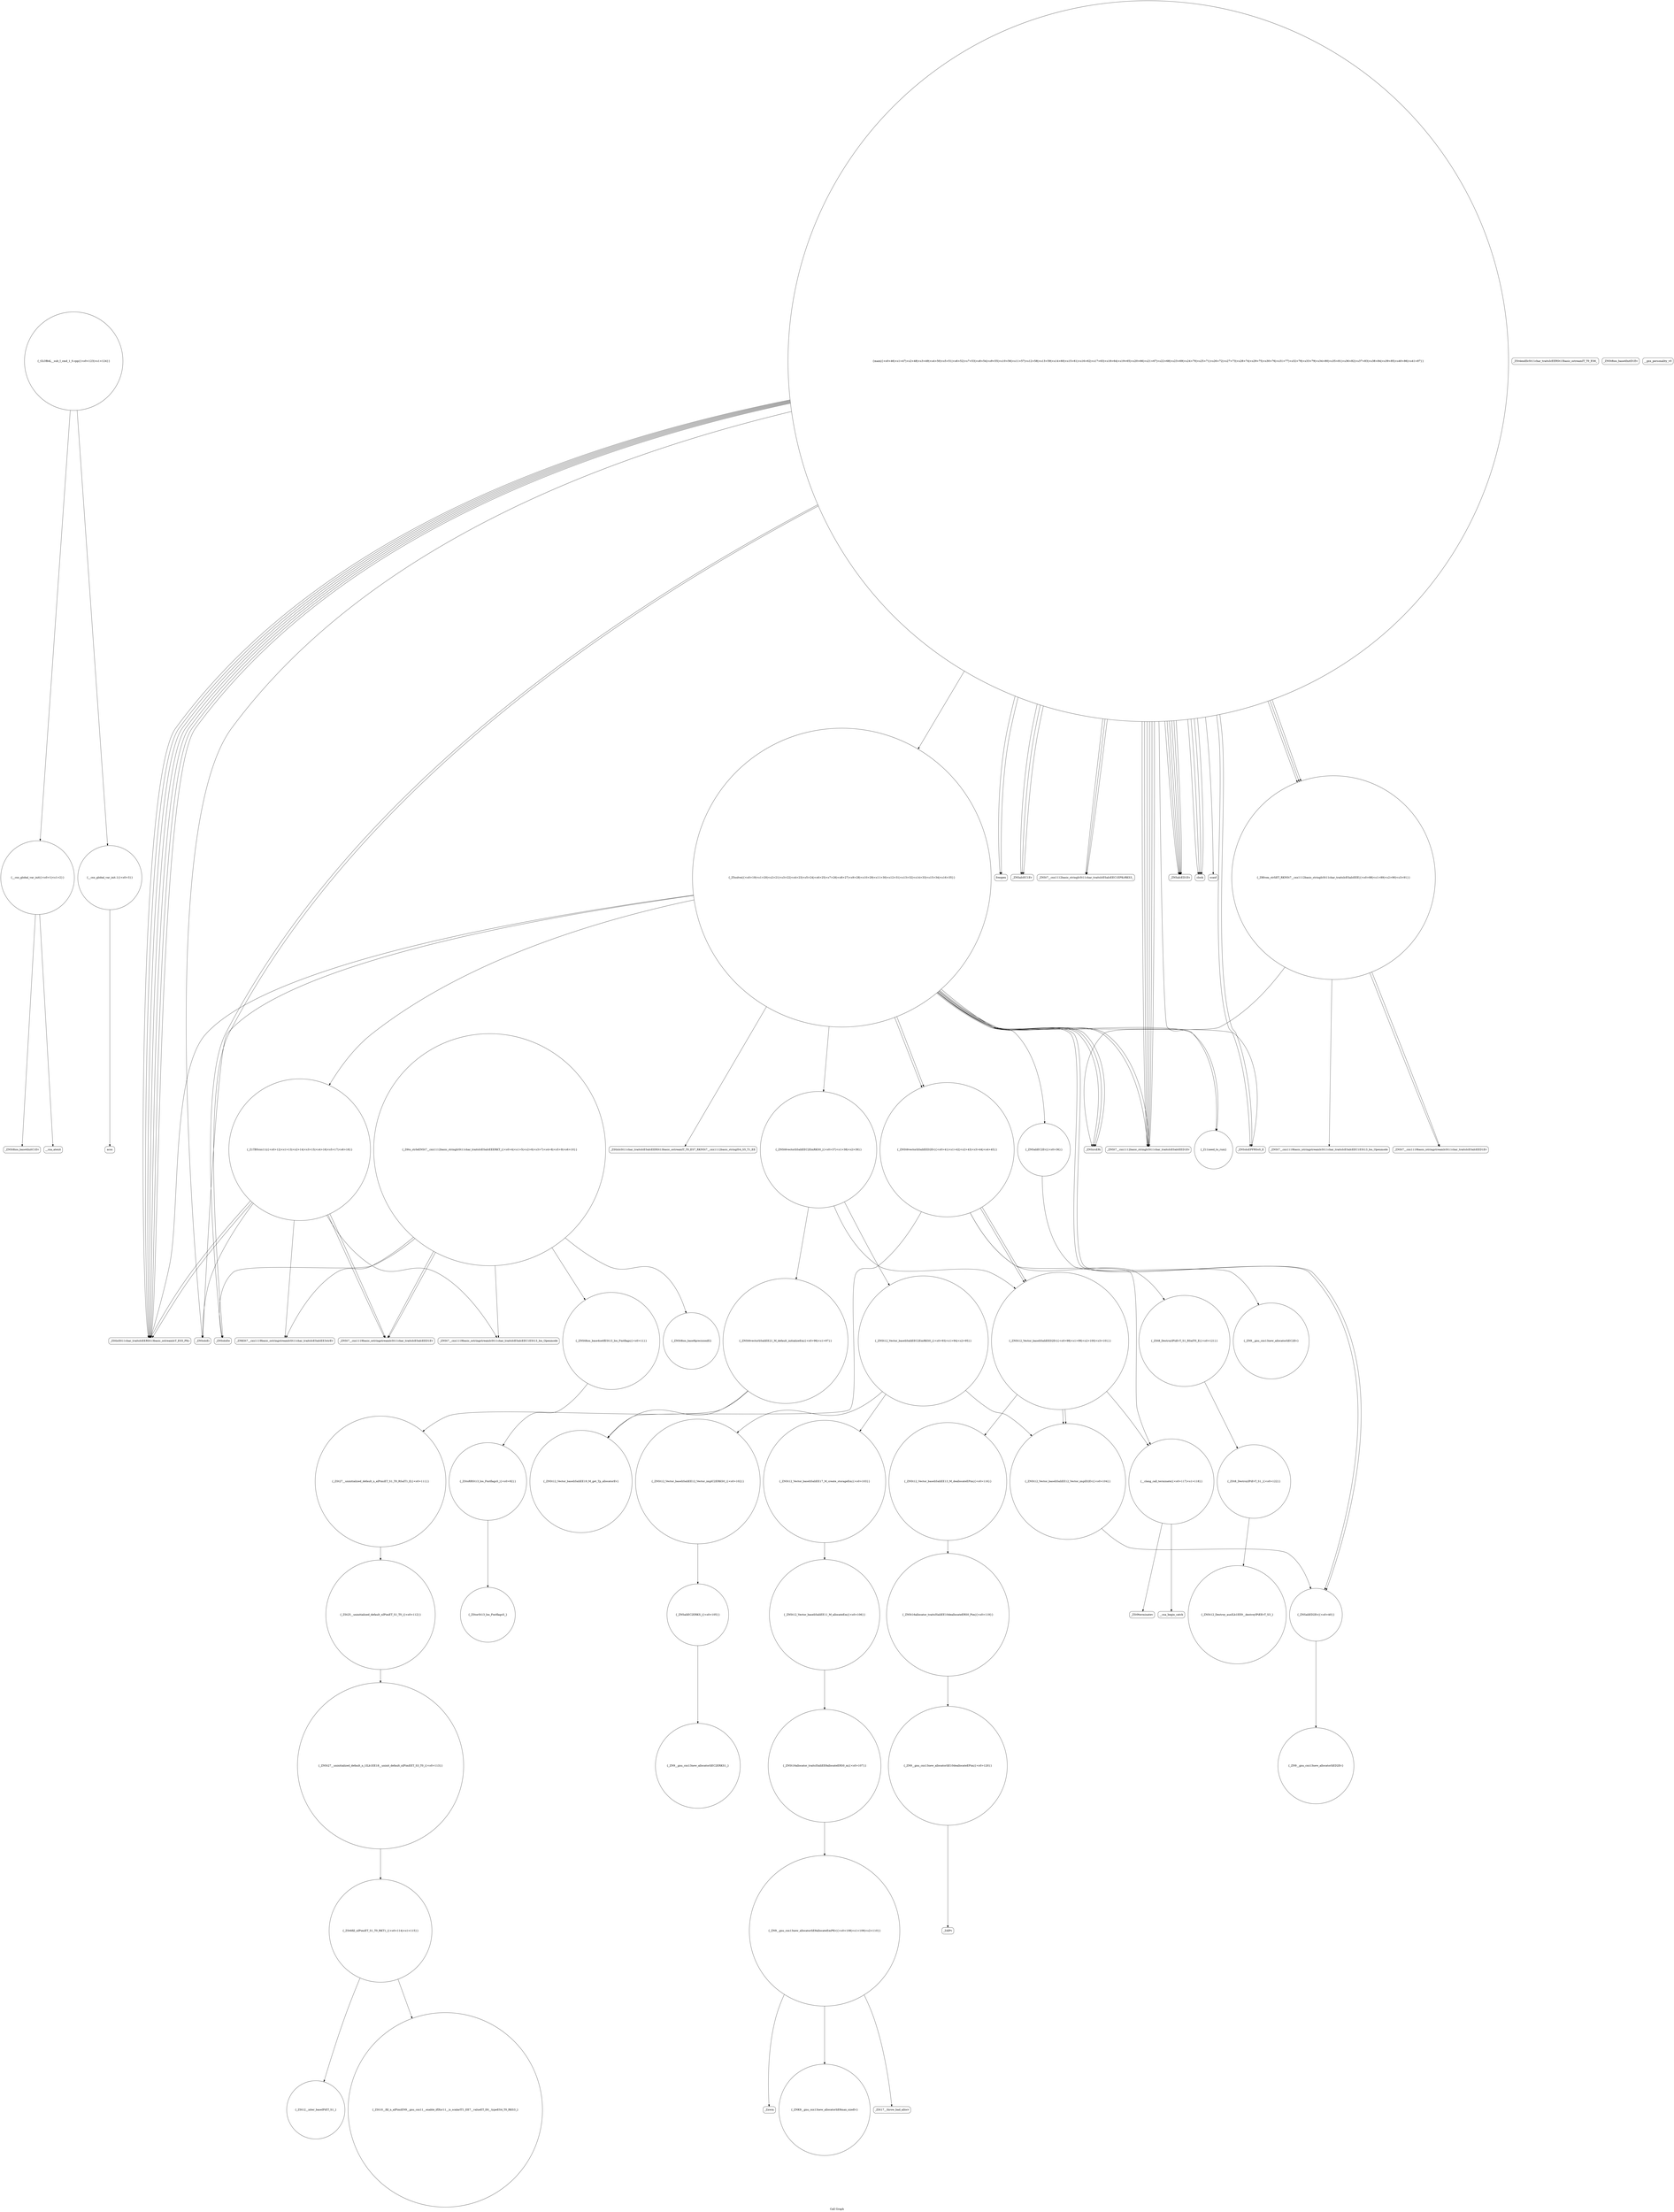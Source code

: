 digraph "Call Graph" {
	label="Call Graph";

	Node0x55cc4aa08260 [shape=record,shape=circle,label="{__cxx_global_var_init|{<s0>1|<s1>2}}"];
	Node0x55cc4aa08260:s0 -> Node0x55cc4aa082e0[color=black];
	Node0x55cc4aa08260:s1 -> Node0x55cc4aa083e0[color=black];
	Node0x55cc4aa098e0 [shape=record,shape=circle,label="{_ZNSt12_Vector_baseIiSaIiEE12_Vector_implD2Ev|{<s0>104}}"];
	Node0x55cc4aa098e0:s0 -> Node0x55cc4aa08d60[color=black];
	Node0x55cc4aa085e0 [shape=record,shape=Mrecord,label="{_ZNSt7__cxx1119basic_ostringstreamIcSt11char_traitsIcESaIcEEC1ESt13_Ios_Openmode}"];
	Node0x55cc4aa0ac80 [shape=record,shape=Mrecord,label="{_ZSt17__throw_bad_allocv}"];
	Node0x55cc4aa08960 [shape=record,shape=circle,label="{_Z1TB5cxx11i|{<s0>12|<s1>13|<s2>14|<s3>15|<s4>16|<s5>17|<s6>18}}"];
	Node0x55cc4aa08960:s0 -> Node0x55cc4aa085e0[color=black];
	Node0x55cc4aa08960:s1 -> Node0x55cc4aa089e0[color=black];
	Node0x55cc4aa08960:s2 -> Node0x55cc4aa08a60[color=black];
	Node0x55cc4aa08960:s3 -> Node0x55cc4aa089e0[color=black];
	Node0x55cc4aa08960:s4 -> Node0x55cc4aa08860[color=black];
	Node0x55cc4aa08960:s5 -> Node0x55cc4aa088e0[color=black];
	Node0x55cc4aa08960:s6 -> Node0x55cc4aa088e0[color=black];
	Node0x55cc4aa0b000 [shape=record,shape=circle,label="{_ZSt10__fill_n_aIPimiEN9__gnu_cxx11__enable_ifIXsr11__is_scalarIT1_EE7__valueET_E6__typeES4_T0_RKS3_}"];
	Node0x55cc4aa08ce0 [shape=record,shape=circle,label="{_ZNSt6vectorIiSaIiEEC2EmRKS0_|{<s0>37|<s1>38|<s2>39}}"];
	Node0x55cc4aa08ce0:s0 -> Node0x55cc4aa09660[color=black];
	Node0x55cc4aa08ce0:s1 -> Node0x55cc4aa096e0[color=black];
	Node0x55cc4aa08ce0:s2 -> Node0x55cc4aa09760[color=black];
	Node0x55cc4aa0b380 [shape=record,shape=circle,label="{_ZN9__gnu_cxx13new_allocatorIiE10deallocateEPim|{<s0>120}}"];
	Node0x55cc4aa0b380:s0 -> Node0x55cc4aa0b400[color=black];
	Node0x55cc4aa09060 [shape=record,shape=circle,label="{main|{<s0>46|<s1>47|<s2>48|<s3>49|<s4>50|<s5>51|<s6>52|<s7>53|<s8>54|<s9>55|<s10>56|<s11>57|<s12>58|<s13>59|<s14>60|<s15>61|<s16>62|<s17>63|<s18>64|<s19>65|<s20>66|<s21>67|<s22>68|<s23>69|<s24>70|<s25>71|<s26>72|<s27>73|<s28>74|<s29>75|<s30>76|<s31>77|<s32>78|<s33>79|<s34>80|<s35>81|<s36>82|<s37>83|<s38>84|<s39>85|<s40>86|<s41>87}}"];
	Node0x55cc4aa09060:s0 -> Node0x55cc4aa090e0[color=black];
	Node0x55cc4aa09060:s1 -> Node0x55cc4aa090e0[color=black];
	Node0x55cc4aa09060:s2 -> Node0x55cc4aa091e0[color=black];
	Node0x55cc4aa09060:s3 -> Node0x55cc4aa09260[color=black];
	Node0x55cc4aa09060:s4 -> Node0x55cc4aa09160[color=black];
	Node0x55cc4aa09060:s5 -> Node0x55cc4aa08f60[color=black];
	Node0x55cc4aa09060:s6 -> Node0x55cc4aa092e0[color=black];
	Node0x55cc4aa09060:s7 -> Node0x55cc4aa08f60[color=black];
	Node0x55cc4aa09060:s8 -> Node0x55cc4aa092e0[color=black];
	Node0x55cc4aa09060:s9 -> Node0x55cc4aa091e0[color=black];
	Node0x55cc4aa09060:s10 -> Node0x55cc4aa09260[color=black];
	Node0x55cc4aa09060:s11 -> Node0x55cc4aa09160[color=black];
	Node0x55cc4aa09060:s12 -> Node0x55cc4aa08f60[color=black];
	Node0x55cc4aa09060:s13 -> Node0x55cc4aa092e0[color=black];
	Node0x55cc4aa09060:s14 -> Node0x55cc4aa091e0[color=black];
	Node0x55cc4aa09060:s15 -> Node0x55cc4aa09260[color=black];
	Node0x55cc4aa09060:s16 -> Node0x55cc4aa09160[color=black];
	Node0x55cc4aa09060:s17 -> Node0x55cc4aa08f60[color=black];
	Node0x55cc4aa09060:s18 -> Node0x55cc4aa092e0[color=black];
	Node0x55cc4aa09060:s19 -> Node0x55cc4aa08f60[color=black];
	Node0x55cc4aa09060:s20 -> Node0x55cc4aa092e0[color=black];
	Node0x55cc4aa09060:s21 -> Node0x55cc4aa08f60[color=black];
	Node0x55cc4aa09060:s22 -> Node0x55cc4aa092e0[color=black];
	Node0x55cc4aa09060:s23 -> Node0x55cc4aa09360[color=black];
	Node0x55cc4aa09060:s24 -> Node0x55cc4aa093e0[color=black];
	Node0x55cc4aa09060:s25 -> Node0x55cc4aa09360[color=black];
	Node0x55cc4aa09060:s26 -> Node0x55cc4aa08b60[color=black];
	Node0x55cc4aa09060:s27 -> Node0x55cc4aa08ae0[color=black];
	Node0x55cc4aa09060:s28 -> Node0x55cc4aa089e0[color=black];
	Node0x55cc4aa09060:s29 -> Node0x55cc4aa089e0[color=black];
	Node0x55cc4aa09060:s30 -> Node0x55cc4aa089e0[color=black];
	Node0x55cc4aa09060:s31 -> Node0x55cc4aa08a60[color=black];
	Node0x55cc4aa09060:s32 -> Node0x55cc4aa089e0[color=black];
	Node0x55cc4aa09060:s33 -> Node0x55cc4aa09360[color=black];
	Node0x55cc4aa09060:s34 -> Node0x55cc4aa087e0[color=black];
	Node0x55cc4aa09060:s35 -> Node0x55cc4aa08e60[color=black];
	Node0x55cc4aa09060:s36 -> Node0x55cc4aa089e0[color=black];
	Node0x55cc4aa09060:s37 -> Node0x55cc4aa089e0[color=black];
	Node0x55cc4aa09060:s38 -> Node0x55cc4aa089e0[color=black];
	Node0x55cc4aa09060:s39 -> Node0x55cc4aa09360[color=black];
	Node0x55cc4aa09060:s40 -> Node0x55cc4aa087e0[color=black];
	Node0x55cc4aa09060:s41 -> Node0x55cc4aa08e60[color=black];
	Node0x55cc4aa0b700 [shape=record,shape=circle,label="{_GLOBAL__sub_I_cmd_1_0.cpp|{<s0>123|<s1>124}}"];
	Node0x55cc4aa0b700:s0 -> Node0x55cc4aa08260[color=black];
	Node0x55cc4aa0b700:s1 -> Node0x55cc4aa08460[color=black];
	Node0x55cc4aa093e0 [shape=record,shape=Mrecord,label="{scanf}"];
	Node0x55cc4aa09760 [shape=record,shape=circle,label="{_ZNSt12_Vector_baseIiSaIiEED2Ev|{<s0>98|<s1>99|<s2>100|<s3>101}}"];
	Node0x55cc4aa09760:s0 -> Node0x55cc4aa0b100[color=black];
	Node0x55cc4aa09760:s1 -> Node0x55cc4aa098e0[color=black];
	Node0x55cc4aa09760:s2 -> Node0x55cc4aa098e0[color=black];
	Node0x55cc4aa09760:s3 -> Node0x55cc4aa0b180[color=black];
	Node0x55cc4aa08460 [shape=record,shape=circle,label="{__cxx_global_var_init.1|{<s0>3}}"];
	Node0x55cc4aa08460:s0 -> Node0x55cc4aa084e0[color=black];
	Node0x55cc4aa0ab00 [shape=record,shape=circle,label="{_ZNSt16allocator_traitsISaIiEE8allocateERS0_m|{<s0>107}}"];
	Node0x55cc4aa0ab00:s0 -> Node0x55cc4aa0ab80[color=black];
	Node0x55cc4aa087e0 [shape=record,shape=Mrecord,label="{_ZNSolsEe}"];
	Node0x55cc4aa0ae80 [shape=record,shape=circle,label="{_ZSt25__uninitialized_default_nIPimET_S1_T0_|{<s0>112}}"];
	Node0x55cc4aa0ae80:s0 -> Node0x55cc4aa0af00[color=black];
	Node0x55cc4aa08b60 [shape=record,shape=circle,label="{_Z5solvei|{<s0>19|<s1>20|<s2>21|<s3>22|<s4>23|<s5>24|<s6>25|<s7>26|<s8>27|<s9>28|<s10>29|<s11>30|<s12>31|<s13>32|<s14>33|<s15>34|<s16>35}}"];
	Node0x55cc4aa08b60:s0 -> Node0x55cc4aa08be0[color=black];
	Node0x55cc4aa08b60:s1 -> Node0x55cc4aa08be0[color=black];
	Node0x55cc4aa08b60:s2 -> Node0x55cc4aa08be0[color=black];
	Node0x55cc4aa08b60:s3 -> Node0x55cc4aa08ae0[color=black];
	Node0x55cc4aa08b60:s4 -> Node0x55cc4aa08c60[color=black];
	Node0x55cc4aa08b60:s5 -> Node0x55cc4aa08ce0[color=black];
	Node0x55cc4aa08b60:s6 -> Node0x55cc4aa08d60[color=black];
	Node0x55cc4aa08b60:s7 -> Node0x55cc4aa08d60[color=black];
	Node0x55cc4aa08b60:s8 -> Node0x55cc4aa08960[color=black];
	Node0x55cc4aa08b60:s9 -> Node0x55cc4aa08de0[color=black];
	Node0x55cc4aa08b60:s10 -> Node0x55cc4aa089e0[color=black];
	Node0x55cc4aa08b60:s11 -> Node0x55cc4aa08a60[color=black];
	Node0x55cc4aa08b60:s12 -> Node0x55cc4aa08e60[color=black];
	Node0x55cc4aa08b60:s13 -> Node0x55cc4aa08f60[color=black];
	Node0x55cc4aa08b60:s14 -> Node0x55cc4aa08fe0[color=black];
	Node0x55cc4aa08b60:s15 -> Node0x55cc4aa08f60[color=black];
	Node0x55cc4aa08b60:s16 -> Node0x55cc4aa08fe0[color=black];
	Node0x55cc4aa0b200 [shape=record,shape=Mrecord,label="{__cxa_begin_catch}"];
	Node0x55cc4aa08ee0 [shape=record,shape=Mrecord,label="{_ZSt4endlIcSt11char_traitsIcEERSt13basic_ostreamIT_T0_ES6_}"];
	Node0x55cc4aa0b580 [shape=record,shape=circle,label="{_ZNSt12_Destroy_auxILb1EE9__destroyIPiEEvT_S3_}"];
	Node0x55cc4aa09260 [shape=record,shape=Mrecord,label="{_ZNSt7__cxx1112basic_stringIcSt11char_traitsIcESaIcEEC1EPKcRKS3_}"];
	Node0x55cc4aa095e0 [shape=record,shape=circle,label="{_ZN9__gnu_cxx13new_allocatorIiED2Ev}"];
	Node0x55cc4aa082e0 [shape=record,shape=Mrecord,label="{_ZNSt8ios_base4InitC1Ev}"];
	Node0x55cc4aa09960 [shape=record,shape=circle,label="{_ZNSaIiEC2ERKS_|{<s0>105}}"];
	Node0x55cc4aa09960:s0 -> Node0x55cc4aa099e0[color=black];
	Node0x55cc4aa08660 [shape=record,shape=circle,label="{_ZNSt8ios_base9precisionEl}"];
	Node0x55cc4aa0ad00 [shape=record,shape=Mrecord,label="{_Znwm}"];
	Node0x55cc4aa089e0 [shape=record,shape=Mrecord,label="{_ZStlsISt11char_traitsIcEERSt13basic_ostreamIcT_ES5_PKc}"];
	Node0x55cc4aa0b080 [shape=record,shape=circle,label="{_ZSt12__niter_baseIPiET_S1_}"];
	Node0x55cc4aa08d60 [shape=record,shape=circle,label="{_ZNSaIiED2Ev|{<s0>40}}"];
	Node0x55cc4aa08d60:s0 -> Node0x55cc4aa095e0[color=black];
	Node0x55cc4aa0b400 [shape=record,shape=Mrecord,label="{_ZdlPv}"];
	Node0x55cc4aa090e0 [shape=record,shape=Mrecord,label="{freopen}"];
	Node0x55cc4aa09460 [shape=record,shape=circle,label="{_ZStoRRSt13_Ios_FmtflagsS_|{<s0>92}}"];
	Node0x55cc4aa09460:s0 -> Node0x55cc4aa094e0[color=black];
	Node0x55cc4aa097e0 [shape=record,shape=circle,label="{_ZNSt12_Vector_baseIiSaIiEE12_Vector_implC2ERKS0_|{<s0>102}}"];
	Node0x55cc4aa097e0:s0 -> Node0x55cc4aa09960[color=black];
	Node0x55cc4aa084e0 [shape=record,shape=Mrecord,label="{acos}"];
	Node0x55cc4aa0ab80 [shape=record,shape=circle,label="{_ZN9__gnu_cxx13new_allocatorIiE8allocateEmPKv|{<s0>108|<s1>109|<s2>110}}"];
	Node0x55cc4aa0ab80:s0 -> Node0x55cc4aa0ac00[color=black];
	Node0x55cc4aa0ab80:s1 -> Node0x55cc4aa0ac80[color=black];
	Node0x55cc4aa0ab80:s2 -> Node0x55cc4aa0ad00[color=black];
	Node0x55cc4aa08860 [shape=record,shape=Mrecord,label="{_ZNKSt7__cxx1119basic_ostringstreamIcSt11char_traitsIcESaIcEE3strEv}"];
	Node0x55cc4aa0af00 [shape=record,shape=circle,label="{_ZNSt27__uninitialized_default_n_1ILb1EE18__uninit_default_nIPimEET_S3_T0_|{<s0>113}}"];
	Node0x55cc4aa0af00:s0 -> Node0x55cc4aa0af80[color=black];
	Node0x55cc4aa08be0 [shape=record,shape=Mrecord,label="{_ZNSirsERi}"];
	Node0x55cc4aa0b280 [shape=record,shape=Mrecord,label="{_ZSt9terminatev}"];
	Node0x55cc4aa08f60 [shape=record,shape=Mrecord,label="{_ZNSt7__cxx1112basic_stringIcSt11char_traitsIcESaIcEED1Ev}"];
	Node0x55cc4aa0b600 [shape=record,shape=Mrecord,label="{_ZNSt7__cxx1119basic_istringstreamIcSt11char_traitsIcESaIcEEC1ESt13_Ios_Openmode}"];
	Node0x55cc4aa092e0 [shape=record,shape=Mrecord,label="{_ZNSaIcED1Ev}"];
	Node0x55cc4aa09660 [shape=record,shape=circle,label="{_ZNSt12_Vector_baseIiSaIiEEC2EmRKS0_|{<s0>93|<s1>94|<s2>95}}"];
	Node0x55cc4aa09660:s0 -> Node0x55cc4aa097e0[color=black];
	Node0x55cc4aa09660:s1 -> Node0x55cc4aa09860[color=black];
	Node0x55cc4aa09660:s2 -> Node0x55cc4aa098e0[color=black];
	Node0x55cc4aa08360 [shape=record,shape=Mrecord,label="{_ZNSt8ios_base4InitD1Ev}"];
	Node0x55cc4aa099e0 [shape=record,shape=circle,label="{_ZN9__gnu_cxx13new_allocatorIiEC2ERKS1_}"];
	Node0x55cc4aa086e0 [shape=record,shape=Mrecord,label="{__gxx_personality_v0}"];
	Node0x55cc4aa0ad80 [shape=record,shape=circle,label="{_ZSt27__uninitialized_default_n_aIPimiET_S1_T0_RSaIT1_E|{<s0>111}}"];
	Node0x55cc4aa0ad80:s0 -> Node0x55cc4aa0ae80[color=black];
	Node0x55cc4aa08a60 [shape=record,shape=Mrecord,label="{_ZNSolsEi}"];
	Node0x55cc4aa0b100 [shape=record,shape=circle,label="{_ZNSt12_Vector_baseIiSaIiEE13_M_deallocateEPim|{<s0>116}}"];
	Node0x55cc4aa0b100:s0 -> Node0x55cc4aa0b300[color=black];
	Node0x55cc4aa08de0 [shape=record,shape=Mrecord,label="{_ZStlsIcSt11char_traitsIcESaIcEERSt13basic_ostreamIT_T0_ES7_RKNSt7__cxx1112basic_stringIS4_S5_T1_EE}"];
	Node0x55cc4aa0b480 [shape=record,shape=circle,label="{_ZSt8_DestroyIPiiEvT_S1_RSaIT0_E|{<s0>121}}"];
	Node0x55cc4aa0b480:s0 -> Node0x55cc4aa0b500[color=black];
	Node0x55cc4aa09160 [shape=record,shape=circle,label="{_Z8from_strIiET_RKNSt7__cxx1112basic_stringIcSt11char_traitsIcESaIcEEE|{<s0>88|<s1>89|<s2>90|<s3>91}}"];
	Node0x55cc4aa09160:s0 -> Node0x55cc4aa0b600[color=black];
	Node0x55cc4aa09160:s1 -> Node0x55cc4aa08be0[color=black];
	Node0x55cc4aa09160:s2 -> Node0x55cc4aa0b680[color=black];
	Node0x55cc4aa09160:s3 -> Node0x55cc4aa0b680[color=black];
	Node0x55cc4aa094e0 [shape=record,shape=circle,label="{_ZStorSt13_Ios_FmtflagsS_}"];
	Node0x55cc4aa09860 [shape=record,shape=circle,label="{_ZNSt12_Vector_baseIiSaIiEE17_M_create_storageEm|{<s0>103}}"];
	Node0x55cc4aa09860:s0 -> Node0x55cc4aa0aa80[color=black];
	Node0x55cc4aa08560 [shape=record,shape=circle,label="{_Z6to_strIeENSt7__cxx1112basic_stringIcSt11char_traitsIcESaIcEEERKT_|{<s0>4|<s1>5|<s2>6|<s3>7|<s4>8|<s5>9|<s6>10}}"];
	Node0x55cc4aa08560:s0 -> Node0x55cc4aa085e0[color=black];
	Node0x55cc4aa08560:s1 -> Node0x55cc4aa08660[color=black];
	Node0x55cc4aa08560:s2 -> Node0x55cc4aa08760[color=black];
	Node0x55cc4aa08560:s3 -> Node0x55cc4aa087e0[color=black];
	Node0x55cc4aa08560:s4 -> Node0x55cc4aa08860[color=black];
	Node0x55cc4aa08560:s5 -> Node0x55cc4aa088e0[color=black];
	Node0x55cc4aa08560:s6 -> Node0x55cc4aa088e0[color=black];
	Node0x55cc4aa0ac00 [shape=record,shape=circle,label="{_ZNK9__gnu_cxx13new_allocatorIiE8max_sizeEv}"];
	Node0x55cc4aa088e0 [shape=record,shape=Mrecord,label="{_ZNSt7__cxx1119basic_ostringstreamIcSt11char_traitsIcESaIcEED1Ev}"];
	Node0x55cc4aa0af80 [shape=record,shape=circle,label="{_ZSt6fill_nIPimiET_S1_T0_RKT1_|{<s0>114|<s1>115}}"];
	Node0x55cc4aa0af80:s0 -> Node0x55cc4aa0b080[color=black];
	Node0x55cc4aa0af80:s1 -> Node0x55cc4aa0b000[color=black];
	Node0x55cc4aa08c60 [shape=record,shape=circle,label="{_ZNSaIiEC2Ev|{<s0>36}}"];
	Node0x55cc4aa08c60:s0 -> Node0x55cc4aa09560[color=black];
	Node0x55cc4aa0b300 [shape=record,shape=circle,label="{_ZNSt16allocator_traitsISaIiEE10deallocateERS0_Pim|{<s0>119}}"];
	Node0x55cc4aa0b300:s0 -> Node0x55cc4aa0b380[color=black];
	Node0x55cc4aa08fe0 [shape=record,shape=circle,label="{_ZNSt6vectorIiSaIiEED2Ev|{<s0>41|<s1>42|<s2>43|<s3>44|<s4>45}}"];
	Node0x55cc4aa08fe0:s0 -> Node0x55cc4aa0ae00[color=black];
	Node0x55cc4aa08fe0:s1 -> Node0x55cc4aa0b480[color=black];
	Node0x55cc4aa08fe0:s2 -> Node0x55cc4aa09760[color=black];
	Node0x55cc4aa08fe0:s3 -> Node0x55cc4aa09760[color=black];
	Node0x55cc4aa08fe0:s4 -> Node0x55cc4aa0b180[color=black];
	Node0x55cc4aa0b680 [shape=record,shape=Mrecord,label="{_ZNSt7__cxx1119basic_istringstreamIcSt11char_traitsIcESaIcEED1Ev}"];
	Node0x55cc4aa09360 [shape=record,shape=Mrecord,label="{clock}"];
	Node0x55cc4aa096e0 [shape=record,shape=circle,label="{_ZNSt6vectorIiSaIiEE21_M_default_initializeEm|{<s0>96|<s1>97}}"];
	Node0x55cc4aa096e0:s0 -> Node0x55cc4aa0ae00[color=black];
	Node0x55cc4aa096e0:s1 -> Node0x55cc4aa0ad80[color=black];
	Node0x55cc4aa083e0 [shape=record,shape=Mrecord,label="{__cxa_atexit}"];
	Node0x55cc4aa0aa80 [shape=record,shape=circle,label="{_ZNSt12_Vector_baseIiSaIiEE11_M_allocateEm|{<s0>106}}"];
	Node0x55cc4aa0aa80:s0 -> Node0x55cc4aa0ab00[color=black];
	Node0x55cc4aa08760 [shape=record,shape=circle,label="{_ZNSt8ios_base4setfESt13_Ios_Fmtflags|{<s0>11}}"];
	Node0x55cc4aa08760:s0 -> Node0x55cc4aa09460[color=black];
	Node0x55cc4aa0ae00 [shape=record,shape=circle,label="{_ZNSt12_Vector_baseIiSaIiEE19_M_get_Tp_allocatorEv}"];
	Node0x55cc4aa08ae0 [shape=record,shape=circle,label="{_Z11need_to_runi}"];
	Node0x55cc4aa0b180 [shape=record,shape=circle,label="{__clang_call_terminate|{<s0>117|<s1>118}}"];
	Node0x55cc4aa0b180:s0 -> Node0x55cc4aa0b200[color=black];
	Node0x55cc4aa0b180:s1 -> Node0x55cc4aa0b280[color=black];
	Node0x55cc4aa08e60 [shape=record,shape=Mrecord,label="{_ZNSolsEPFRSoS_E}"];
	Node0x55cc4aa0b500 [shape=record,shape=circle,label="{_ZSt8_DestroyIPiEvT_S1_|{<s0>122}}"];
	Node0x55cc4aa0b500:s0 -> Node0x55cc4aa0b580[color=black];
	Node0x55cc4aa091e0 [shape=record,shape=Mrecord,label="{_ZNSaIcEC1Ev}"];
	Node0x55cc4aa09560 [shape=record,shape=circle,label="{_ZN9__gnu_cxx13new_allocatorIiEC2Ev}"];
}
